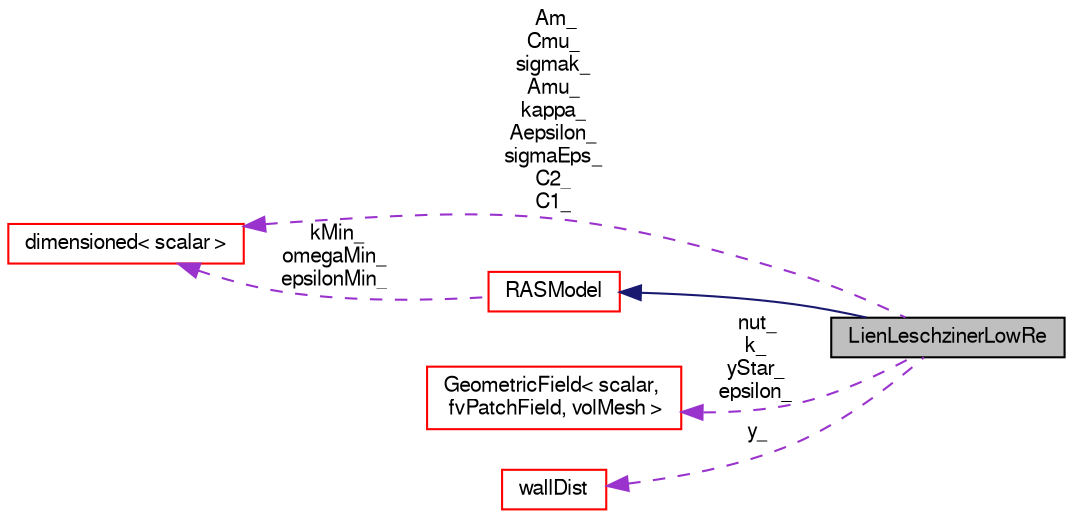 digraph "LienLeschzinerLowRe"
{
  bgcolor="transparent";
  edge [fontname="FreeSans",fontsize="10",labelfontname="FreeSans",labelfontsize="10"];
  node [fontname="FreeSans",fontsize="10",shape=record];
  rankdir="LR";
  Node19 [label="LienLeschzinerLowRe",height=0.2,width=0.4,color="black", fillcolor="grey75", style="filled", fontcolor="black"];
  Node20 -> Node19 [dir="back",color="midnightblue",fontsize="10",style="solid",fontname="FreeSans"];
  Node20 [label="RASModel",height=0.2,width=0.4,color="red",URL="$a31074.html",tooltip="Abstract base class for incompressible turbulence models. "];
  Node96 -> Node20 [dir="back",color="darkorchid3",fontsize="10",style="dashed",label=" kMin_\nomegaMin_\nepsilonMin_" ,fontname="FreeSans"];
  Node96 [label="dimensioned\< scalar \>",height=0.2,width=0.4,color="red",URL="$a26366.html"];
  Node98 -> Node19 [dir="back",color="darkorchid3",fontsize="10",style="dashed",label=" nut_\nk_\nyStar_\nepsilon_" ,fontname="FreeSans"];
  Node98 [label="GeometricField\< scalar,\l fvPatchField, volMesh \>",height=0.2,width=0.4,color="red",URL="$a22434.html"];
  Node100 -> Node19 [dir="back",color="darkorchid3",fontsize="10",style="dashed",label=" y_" ,fontname="FreeSans"];
  Node100 [label="wallDist",height=0.2,width=0.4,color="red",URL="$a22898.html",tooltip="Specialisation of patchDist for wall distance calculation. "];
  Node96 -> Node19 [dir="back",color="darkorchid3",fontsize="10",style="dashed",label=" Am_\nCmu_\nsigmak_\nAmu_\nkappa_\nAepsilon_\nsigmaEps_\nC2_\nC1_" ,fontname="FreeSans"];
}
